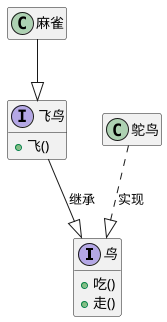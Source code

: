 @startuml

interface 鸟 {
    +吃()
    +走()
}

interface 飞鸟 {
    +飞()
}

class 鸵鸟 {

}
hide members
show 鸟 methods
show 飞鸟 methods
飞鸟 --|> 鸟:继承
鸵鸟 ..|> 鸟:实现
麻雀 --|> 飞鸟
@enduml
